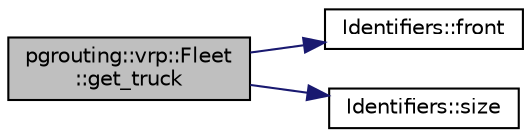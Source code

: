 digraph "pgrouting::vrp::Fleet::get_truck"
{
  edge [fontname="Helvetica",fontsize="10",labelfontname="Helvetica",labelfontsize="10"];
  node [fontname="Helvetica",fontsize="10",shape=record];
  rankdir="LR";
  Node58 [label="pgrouting::vrp::Fleet\l::get_truck",height=0.2,width=0.4,color="black", fillcolor="grey75", style="filled", fontcolor="black"];
  Node58 -> Node59 [color="midnightblue",fontsize="10",style="solid",fontname="Helvetica"];
  Node59 [label="Identifiers::front",height=0.2,width=0.4,color="black", fillcolor="white", style="filled",URL="$classIdentifiers.html#affc6862074203a87d8e80223b555d86b"];
  Node58 -> Node60 [color="midnightblue",fontsize="10",style="solid",fontname="Helvetica"];
  Node60 [label="Identifiers::size",height=0.2,width=0.4,color="black", fillcolor="white", style="filled",URL="$classIdentifiers.html#afa735cce6596944fc64f95f4995ccc8e"];
}
